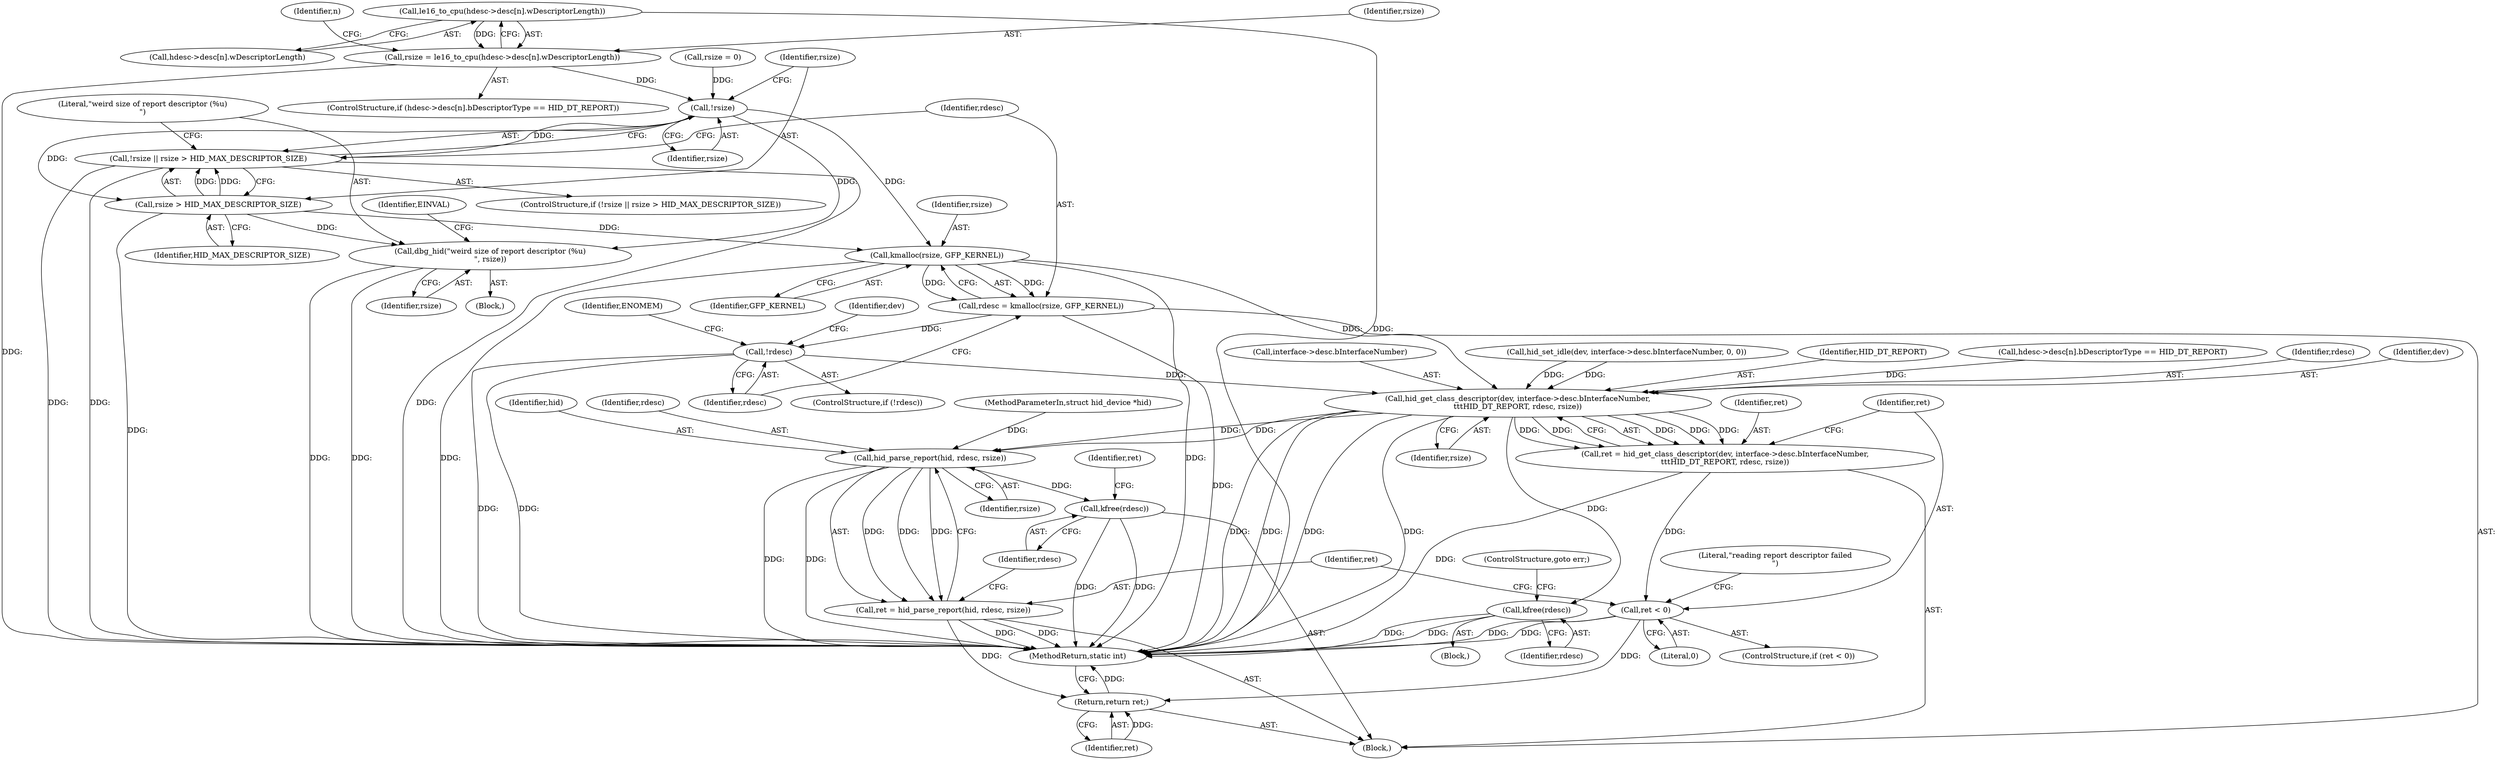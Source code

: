digraph "0_linux_f043bfc98c193c284e2cd768fefabe18ac2fed9b@array" {
"1000254" [label="(Call,le16_to_cpu(hdesc->desc[n].wDescriptorLength))"];
"1000252" [label="(Call,rsize = le16_to_cpu(hdesc->desc[n].wDescriptorLength))"];
"1000264" [label="(Call,!rsize)"];
"1000263" [label="(Call,!rsize || rsize > HID_MAX_DESCRIPTOR_SIZE)"];
"1000266" [label="(Call,rsize > HID_MAX_DESCRIPTOR_SIZE)"];
"1000270" [label="(Call,dbg_hid(\"weird size of report descriptor (%u)\n\", rsize))"];
"1000278" [label="(Call,kmalloc(rsize, GFP_KERNEL))"];
"1000276" [label="(Call,rdesc = kmalloc(rsize, GFP_KERNEL))"];
"1000282" [label="(Call,!rdesc)"];
"1000298" [label="(Call,hid_get_class_descriptor(dev, interface->desc.bInterfaceNumber,\n\t\t\tHID_DT_REPORT, rdesc, rsize))"];
"1000296" [label="(Call,ret = hid_get_class_descriptor(dev, interface->desc.bInterfaceNumber,\n\t\t\tHID_DT_REPORT, rdesc, rsize))"];
"1000309" [label="(Call,ret < 0)"];
"1000340" [label="(Return,return ret;)"];
"1000315" [label="(Call,kfree(rdesc))"];
"1000320" [label="(Call,hid_parse_report(hid, rdesc, rsize))"];
"1000318" [label="(Call,ret = hid_parse_report(hid, rdesc, rsize))"];
"1000324" [label="(Call,kfree(rdesc))"];
"1000103" [label="(Block,)"];
"1000309" [label="(Call,ret < 0)"];
"1000278" [label="(Call,kmalloc(rsize, GFP_KERNEL))"];
"1000297" [label="(Identifier,ret)"];
"1000310" [label="(Identifier,ret)"];
"1000323" [label="(Identifier,rsize)"];
"1000318" [label="(Call,ret = hid_parse_report(hid, rdesc, rsize))"];
"1000314" [label="(Literal,\"reading report descriptor failed\n\")"];
"1000287" [label="(Call,hid_set_idle(dev, interface->desc.bInterfaceNumber, 0, 0))"];
"1000280" [label="(Identifier,GFP_KERNEL)"];
"1000267" [label="(Identifier,rsize)"];
"1000317" [label="(ControlStructure,goto err;)"];
"1000272" [label="(Identifier,rsize)"];
"1000321" [label="(Identifier,hid)"];
"1000305" [label="(Identifier,HID_DT_REPORT)"];
"1000263" [label="(Call,!rsize || rsize > HID_MAX_DESCRIPTOR_SIZE)"];
"1000279" [label="(Identifier,rsize)"];
"1000243" [label="(Call,hdesc->desc[n].bDescriptorType == HID_DT_REPORT)"];
"1000324" [label="(Call,kfree(rdesc))"];
"1000340" [label="(Return,return ret;)"];
"1000255" [label="(Call,hdesc->desc[n].wDescriptorLength)"];
"1000270" [label="(Call,dbg_hid(\"weird size of report descriptor (%u)\n\", rsize))"];
"1000325" [label="(Identifier,rdesc)"];
"1000342" [label="(MethodReturn,static int)"];
"1000268" [label="(Identifier,HID_MAX_DESCRIPTOR_SIZE)"];
"1000322" [label="(Identifier,rdesc)"];
"1000319" [label="(Identifier,ret)"];
"1000283" [label="(Identifier,rdesc)"];
"1000281" [label="(ControlStructure,if (!rdesc))"];
"1000264" [label="(Call,!rsize)"];
"1000315" [label="(Call,kfree(rdesc))"];
"1000265" [label="(Identifier,rsize)"];
"1000262" [label="(ControlStructure,if (!rsize || rsize > HID_MAX_DESCRIPTOR_SIZE))"];
"1000269" [label="(Block,)"];
"1000312" [label="(Block,)"];
"1000311" [label="(Literal,0)"];
"1000276" [label="(Call,rdesc = kmalloc(rsize, GFP_KERNEL))"];
"1000307" [label="(Identifier,rsize)"];
"1000306" [label="(Identifier,rdesc)"];
"1000241" [label="(Identifier,n)"];
"1000130" [label="(Call,rsize = 0)"];
"1000253" [label="(Identifier,rsize)"];
"1000341" [label="(Identifier,ret)"];
"1000242" [label="(ControlStructure,if (hdesc->desc[n].bDescriptorType == HID_DT_REPORT))"];
"1000299" [label="(Identifier,dev)"];
"1000266" [label="(Call,rsize > HID_MAX_DESCRIPTOR_SIZE)"];
"1000277" [label="(Identifier,rdesc)"];
"1000298" [label="(Call,hid_get_class_descriptor(dev, interface->desc.bInterfaceNumber,\n\t\t\tHID_DT_REPORT, rdesc, rsize))"];
"1000102" [label="(MethodParameterIn,struct hid_device *hid)"];
"1000300" [label="(Call,interface->desc.bInterfaceNumber)"];
"1000288" [label="(Identifier,dev)"];
"1000320" [label="(Call,hid_parse_report(hid, rdesc, rsize))"];
"1000316" [label="(Identifier,rdesc)"];
"1000327" [label="(Identifier,ret)"];
"1000286" [label="(Identifier,ENOMEM)"];
"1000296" [label="(Call,ret = hid_get_class_descriptor(dev, interface->desc.bInterfaceNumber,\n\t\t\tHID_DT_REPORT, rdesc, rsize))"];
"1000271" [label="(Literal,\"weird size of report descriptor (%u)\n\")"];
"1000308" [label="(ControlStructure,if (ret < 0))"];
"1000275" [label="(Identifier,EINVAL)"];
"1000252" [label="(Call,rsize = le16_to_cpu(hdesc->desc[n].wDescriptorLength))"];
"1000254" [label="(Call,le16_to_cpu(hdesc->desc[n].wDescriptorLength))"];
"1000282" [label="(Call,!rdesc)"];
"1000254" -> "1000252"  [label="AST: "];
"1000254" -> "1000255"  [label="CFG: "];
"1000255" -> "1000254"  [label="AST: "];
"1000252" -> "1000254"  [label="CFG: "];
"1000254" -> "1000342"  [label="DDG: "];
"1000254" -> "1000252"  [label="DDG: "];
"1000252" -> "1000242"  [label="AST: "];
"1000253" -> "1000252"  [label="AST: "];
"1000241" -> "1000252"  [label="CFG: "];
"1000252" -> "1000342"  [label="DDG: "];
"1000252" -> "1000264"  [label="DDG: "];
"1000264" -> "1000263"  [label="AST: "];
"1000264" -> "1000265"  [label="CFG: "];
"1000265" -> "1000264"  [label="AST: "];
"1000267" -> "1000264"  [label="CFG: "];
"1000263" -> "1000264"  [label="CFG: "];
"1000264" -> "1000263"  [label="DDG: "];
"1000130" -> "1000264"  [label="DDG: "];
"1000264" -> "1000266"  [label="DDG: "];
"1000264" -> "1000270"  [label="DDG: "];
"1000264" -> "1000278"  [label="DDG: "];
"1000263" -> "1000262"  [label="AST: "];
"1000263" -> "1000266"  [label="CFG: "];
"1000266" -> "1000263"  [label="AST: "];
"1000271" -> "1000263"  [label="CFG: "];
"1000277" -> "1000263"  [label="CFG: "];
"1000263" -> "1000342"  [label="DDG: "];
"1000263" -> "1000342"  [label="DDG: "];
"1000263" -> "1000342"  [label="DDG: "];
"1000266" -> "1000263"  [label="DDG: "];
"1000266" -> "1000263"  [label="DDG: "];
"1000266" -> "1000268"  [label="CFG: "];
"1000267" -> "1000266"  [label="AST: "];
"1000268" -> "1000266"  [label="AST: "];
"1000266" -> "1000342"  [label="DDG: "];
"1000266" -> "1000270"  [label="DDG: "];
"1000266" -> "1000278"  [label="DDG: "];
"1000270" -> "1000269"  [label="AST: "];
"1000270" -> "1000272"  [label="CFG: "];
"1000271" -> "1000270"  [label="AST: "];
"1000272" -> "1000270"  [label="AST: "];
"1000275" -> "1000270"  [label="CFG: "];
"1000270" -> "1000342"  [label="DDG: "];
"1000270" -> "1000342"  [label="DDG: "];
"1000278" -> "1000276"  [label="AST: "];
"1000278" -> "1000280"  [label="CFG: "];
"1000279" -> "1000278"  [label="AST: "];
"1000280" -> "1000278"  [label="AST: "];
"1000276" -> "1000278"  [label="CFG: "];
"1000278" -> "1000342"  [label="DDG: "];
"1000278" -> "1000342"  [label="DDG: "];
"1000278" -> "1000276"  [label="DDG: "];
"1000278" -> "1000276"  [label="DDG: "];
"1000278" -> "1000298"  [label="DDG: "];
"1000276" -> "1000103"  [label="AST: "];
"1000277" -> "1000276"  [label="AST: "];
"1000283" -> "1000276"  [label="CFG: "];
"1000276" -> "1000342"  [label="DDG: "];
"1000276" -> "1000282"  [label="DDG: "];
"1000282" -> "1000281"  [label="AST: "];
"1000282" -> "1000283"  [label="CFG: "];
"1000283" -> "1000282"  [label="AST: "];
"1000286" -> "1000282"  [label="CFG: "];
"1000288" -> "1000282"  [label="CFG: "];
"1000282" -> "1000342"  [label="DDG: "];
"1000282" -> "1000342"  [label="DDG: "];
"1000282" -> "1000298"  [label="DDG: "];
"1000298" -> "1000296"  [label="AST: "];
"1000298" -> "1000307"  [label="CFG: "];
"1000299" -> "1000298"  [label="AST: "];
"1000300" -> "1000298"  [label="AST: "];
"1000305" -> "1000298"  [label="AST: "];
"1000306" -> "1000298"  [label="AST: "];
"1000307" -> "1000298"  [label="AST: "];
"1000296" -> "1000298"  [label="CFG: "];
"1000298" -> "1000342"  [label="DDG: "];
"1000298" -> "1000342"  [label="DDG: "];
"1000298" -> "1000342"  [label="DDG: "];
"1000298" -> "1000342"  [label="DDG: "];
"1000298" -> "1000296"  [label="DDG: "];
"1000298" -> "1000296"  [label="DDG: "];
"1000298" -> "1000296"  [label="DDG: "];
"1000298" -> "1000296"  [label="DDG: "];
"1000298" -> "1000296"  [label="DDG: "];
"1000287" -> "1000298"  [label="DDG: "];
"1000287" -> "1000298"  [label="DDG: "];
"1000243" -> "1000298"  [label="DDG: "];
"1000298" -> "1000315"  [label="DDG: "];
"1000298" -> "1000320"  [label="DDG: "];
"1000298" -> "1000320"  [label="DDG: "];
"1000296" -> "1000103"  [label="AST: "];
"1000297" -> "1000296"  [label="AST: "];
"1000310" -> "1000296"  [label="CFG: "];
"1000296" -> "1000342"  [label="DDG: "];
"1000296" -> "1000309"  [label="DDG: "];
"1000309" -> "1000308"  [label="AST: "];
"1000309" -> "1000311"  [label="CFG: "];
"1000310" -> "1000309"  [label="AST: "];
"1000311" -> "1000309"  [label="AST: "];
"1000314" -> "1000309"  [label="CFG: "];
"1000319" -> "1000309"  [label="CFG: "];
"1000309" -> "1000342"  [label="DDG: "];
"1000309" -> "1000342"  [label="DDG: "];
"1000309" -> "1000340"  [label="DDG: "];
"1000340" -> "1000103"  [label="AST: "];
"1000340" -> "1000341"  [label="CFG: "];
"1000341" -> "1000340"  [label="AST: "];
"1000342" -> "1000340"  [label="CFG: "];
"1000340" -> "1000342"  [label="DDG: "];
"1000341" -> "1000340"  [label="DDG: "];
"1000318" -> "1000340"  [label="DDG: "];
"1000315" -> "1000312"  [label="AST: "];
"1000315" -> "1000316"  [label="CFG: "];
"1000316" -> "1000315"  [label="AST: "];
"1000317" -> "1000315"  [label="CFG: "];
"1000315" -> "1000342"  [label="DDG: "];
"1000315" -> "1000342"  [label="DDG: "];
"1000320" -> "1000318"  [label="AST: "];
"1000320" -> "1000323"  [label="CFG: "];
"1000321" -> "1000320"  [label="AST: "];
"1000322" -> "1000320"  [label="AST: "];
"1000323" -> "1000320"  [label="AST: "];
"1000318" -> "1000320"  [label="CFG: "];
"1000320" -> "1000342"  [label="DDG: "];
"1000320" -> "1000342"  [label="DDG: "];
"1000320" -> "1000318"  [label="DDG: "];
"1000320" -> "1000318"  [label="DDG: "];
"1000320" -> "1000318"  [label="DDG: "];
"1000102" -> "1000320"  [label="DDG: "];
"1000320" -> "1000324"  [label="DDG: "];
"1000318" -> "1000103"  [label="AST: "];
"1000319" -> "1000318"  [label="AST: "];
"1000325" -> "1000318"  [label="CFG: "];
"1000318" -> "1000342"  [label="DDG: "];
"1000318" -> "1000342"  [label="DDG: "];
"1000324" -> "1000103"  [label="AST: "];
"1000324" -> "1000325"  [label="CFG: "];
"1000325" -> "1000324"  [label="AST: "];
"1000327" -> "1000324"  [label="CFG: "];
"1000324" -> "1000342"  [label="DDG: "];
"1000324" -> "1000342"  [label="DDG: "];
}
